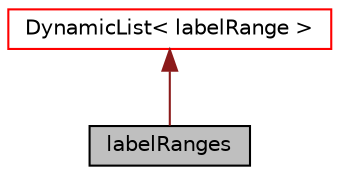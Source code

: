 digraph "labelRanges"
{
  bgcolor="transparent";
  edge [fontname="Helvetica",fontsize="10",labelfontname="Helvetica",labelfontsize="10"];
  node [fontname="Helvetica",fontsize="10",shape=record];
  Node6 [label="labelRanges",height=0.2,width=0.4,color="black", fillcolor="grey75", style="filled", fontcolor="black"];
  Node7 -> Node6 [dir="back",color="firebrick4",fontsize="10",style="solid",fontname="Helvetica"];
  Node7 [label="DynamicList\< labelRange \>",height=0.2,width=0.4,color="red",URL="$a27005.html"];
}
